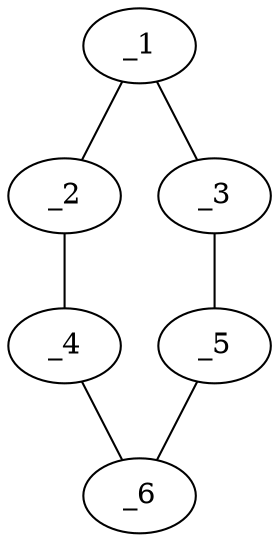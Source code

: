 graph molid1937 {
	_1	 [charge=0,
		chem=1,
		symbol="C  ",
		x="2.866",
		y=1];
	_2	 [charge=0,
		chem=5,
		symbol="S  ",
		x=2,
		y="0.5"];
	_1 -- _2	 [valence=1];
	_3	 [charge=0,
		chem=5,
		symbol="S  ",
		x="3.7321",
		y="0.5"];
	_1 -- _3	 [valence=1];
	_4	 [charge=0,
		chem=1,
		symbol="C  ",
		x=2,
		y="-0.5"];
	_2 -- _4	 [valence=1];
	_5	 [charge=0,
		chem=1,
		symbol="C  ",
		x="3.7321",
		y="-0.5"];
	_3 -- _5	 [valence=1];
	_6	 [charge=0,
		chem=5,
		symbol="S  ",
		x="2.866",
		y="-1"];
	_4 -- _6	 [valence=1];
	_5 -- _6	 [valence=1];
}

